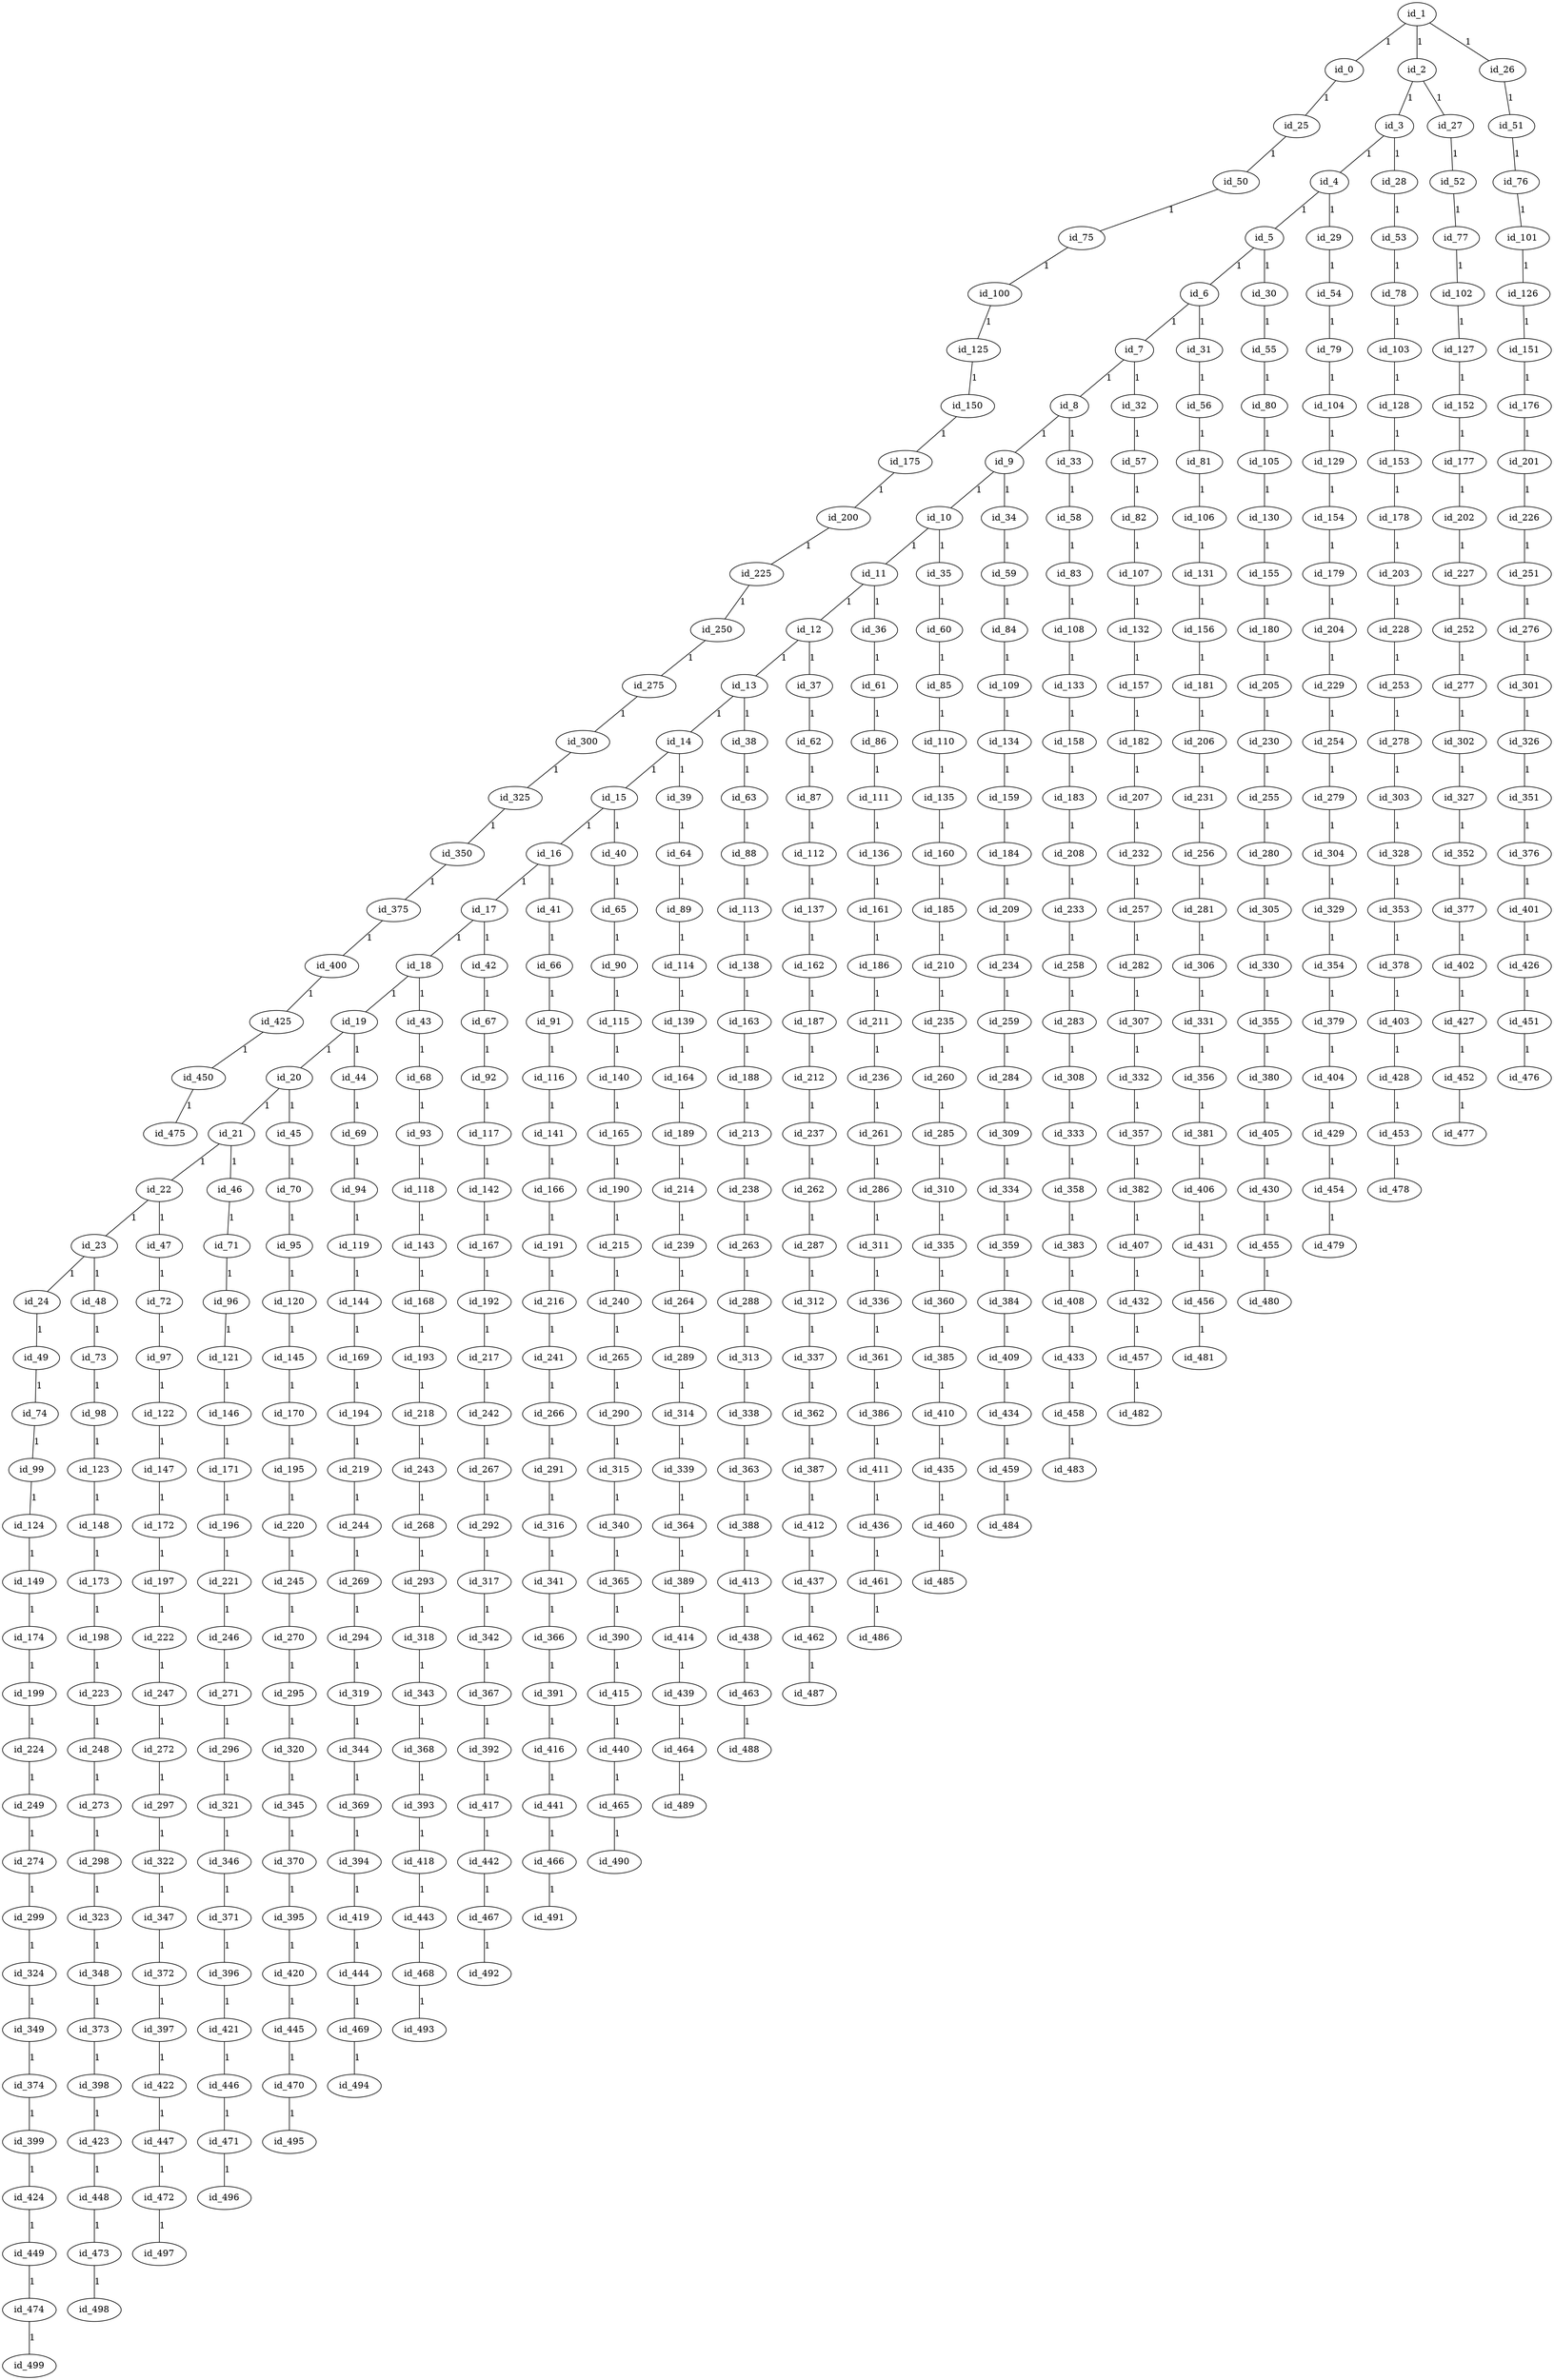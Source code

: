 graph GR{
id_0;
id_1;
id_2;
id_3;
id_4;
id_5;
id_6;
id_7;
id_8;
id_9;
id_10;
id_11;
id_12;
id_13;
id_14;
id_15;
id_16;
id_17;
id_18;
id_19;
id_20;
id_21;
id_22;
id_23;
id_24;
id_25;
id_26;
id_27;
id_28;
id_29;
id_30;
id_31;
id_32;
id_33;
id_34;
id_35;
id_36;
id_37;
id_38;
id_39;
id_40;
id_41;
id_42;
id_43;
id_44;
id_45;
id_46;
id_47;
id_48;
id_49;
id_50;
id_51;
id_52;
id_53;
id_54;
id_55;
id_56;
id_57;
id_58;
id_59;
id_60;
id_61;
id_62;
id_63;
id_64;
id_65;
id_66;
id_67;
id_68;
id_69;
id_70;
id_71;
id_72;
id_73;
id_74;
id_75;
id_76;
id_77;
id_78;
id_79;
id_80;
id_81;
id_82;
id_83;
id_84;
id_85;
id_86;
id_87;
id_88;
id_89;
id_90;
id_91;
id_92;
id_93;
id_94;
id_95;
id_96;
id_97;
id_98;
id_99;
id_100;
id_101;
id_102;
id_103;
id_104;
id_105;
id_106;
id_107;
id_108;
id_109;
id_110;
id_111;
id_112;
id_113;
id_114;
id_115;
id_116;
id_117;
id_118;
id_119;
id_120;
id_121;
id_122;
id_123;
id_124;
id_125;
id_126;
id_127;
id_128;
id_129;
id_130;
id_131;
id_132;
id_133;
id_134;
id_135;
id_136;
id_137;
id_138;
id_139;
id_140;
id_141;
id_142;
id_143;
id_144;
id_145;
id_146;
id_147;
id_148;
id_149;
id_150;
id_151;
id_152;
id_153;
id_154;
id_155;
id_156;
id_157;
id_158;
id_159;
id_160;
id_161;
id_162;
id_163;
id_164;
id_165;
id_166;
id_167;
id_168;
id_169;
id_170;
id_171;
id_172;
id_173;
id_174;
id_175;
id_176;
id_177;
id_178;
id_179;
id_180;
id_181;
id_182;
id_183;
id_184;
id_185;
id_186;
id_187;
id_188;
id_189;
id_190;
id_191;
id_192;
id_193;
id_194;
id_195;
id_196;
id_197;
id_198;
id_199;
id_200;
id_201;
id_202;
id_203;
id_204;
id_205;
id_206;
id_207;
id_208;
id_209;
id_210;
id_211;
id_212;
id_213;
id_214;
id_215;
id_216;
id_217;
id_218;
id_219;
id_220;
id_221;
id_222;
id_223;
id_224;
id_225;
id_226;
id_227;
id_228;
id_229;
id_230;
id_231;
id_232;
id_233;
id_234;
id_235;
id_236;
id_237;
id_238;
id_239;
id_240;
id_241;
id_242;
id_243;
id_244;
id_245;
id_246;
id_247;
id_248;
id_249;
id_250;
id_251;
id_252;
id_253;
id_254;
id_255;
id_256;
id_257;
id_258;
id_259;
id_260;
id_261;
id_262;
id_263;
id_264;
id_265;
id_266;
id_267;
id_268;
id_269;
id_270;
id_271;
id_272;
id_273;
id_274;
id_275;
id_276;
id_277;
id_278;
id_279;
id_280;
id_281;
id_282;
id_283;
id_284;
id_285;
id_286;
id_287;
id_288;
id_289;
id_290;
id_291;
id_292;
id_293;
id_294;
id_295;
id_296;
id_297;
id_298;
id_299;
id_300;
id_301;
id_302;
id_303;
id_304;
id_305;
id_306;
id_307;
id_308;
id_309;
id_310;
id_311;
id_312;
id_313;
id_314;
id_315;
id_316;
id_317;
id_318;
id_319;
id_320;
id_321;
id_322;
id_323;
id_324;
id_325;
id_326;
id_327;
id_328;
id_329;
id_330;
id_331;
id_332;
id_333;
id_334;
id_335;
id_336;
id_337;
id_338;
id_339;
id_340;
id_341;
id_342;
id_343;
id_344;
id_345;
id_346;
id_347;
id_348;
id_349;
id_350;
id_351;
id_352;
id_353;
id_354;
id_355;
id_356;
id_357;
id_358;
id_359;
id_360;
id_361;
id_362;
id_363;
id_364;
id_365;
id_366;
id_367;
id_368;
id_369;
id_370;
id_371;
id_372;
id_373;
id_374;
id_375;
id_376;
id_377;
id_378;
id_379;
id_380;
id_381;
id_382;
id_383;
id_384;
id_385;
id_386;
id_387;
id_388;
id_389;
id_390;
id_391;
id_392;
id_393;
id_394;
id_395;
id_396;
id_397;
id_398;
id_399;
id_400;
id_401;
id_402;
id_403;
id_404;
id_405;
id_406;
id_407;
id_408;
id_409;
id_410;
id_411;
id_412;
id_413;
id_414;
id_415;
id_416;
id_417;
id_418;
id_419;
id_420;
id_421;
id_422;
id_423;
id_424;
id_425;
id_426;
id_427;
id_428;
id_429;
id_430;
id_431;
id_432;
id_433;
id_434;
id_435;
id_436;
id_437;
id_438;
id_439;
id_440;
id_441;
id_442;
id_443;
id_444;
id_445;
id_446;
id_447;
id_448;
id_449;
id_450;
id_451;
id_452;
id_453;
id_454;
id_455;
id_456;
id_457;
id_458;
id_459;
id_460;
id_461;
id_462;
id_463;
id_464;
id_465;
id_466;
id_467;
id_468;
id_469;
id_470;
id_471;
id_472;
id_473;
id_474;
id_475;
id_476;
id_477;
id_478;
id_479;
id_480;
id_481;
id_482;
id_483;
id_484;
id_485;
id_486;
id_487;
id_488;
id_489;
id_490;
id_491;
id_492;
id_493;
id_494;
id_495;
id_496;
id_497;
id_498;
id_499;
id_1--id_0[label=1];
id_1--id_2[label=1];
id_1--id_26[label=1];
id_0--id_25[label=1];
id_2--id_3[label=1];
id_2--id_27[label=1];
id_26--id_51[label=1];
id_25--id_50[label=1];
id_3--id_4[label=1];
id_3--id_28[label=1];
id_27--id_52[label=1];
id_51--id_76[label=1];
id_50--id_75[label=1];
id_4--id_5[label=1];
id_4--id_29[label=1];
id_28--id_53[label=1];
id_52--id_77[label=1];
id_76--id_101[label=1];
id_75--id_100[label=1];
id_5--id_6[label=1];
id_5--id_30[label=1];
id_29--id_54[label=1];
id_53--id_78[label=1];
id_77--id_102[label=1];
id_101--id_126[label=1];
id_100--id_125[label=1];
id_6--id_7[label=1];
id_6--id_31[label=1];
id_30--id_55[label=1];
id_54--id_79[label=1];
id_78--id_103[label=1];
id_102--id_127[label=1];
id_126--id_151[label=1];
id_125--id_150[label=1];
id_7--id_8[label=1];
id_7--id_32[label=1];
id_31--id_56[label=1];
id_55--id_80[label=1];
id_79--id_104[label=1];
id_103--id_128[label=1];
id_127--id_152[label=1];
id_151--id_176[label=1];
id_150--id_175[label=1];
id_8--id_9[label=1];
id_8--id_33[label=1];
id_32--id_57[label=1];
id_56--id_81[label=1];
id_80--id_105[label=1];
id_104--id_129[label=1];
id_128--id_153[label=1];
id_152--id_177[label=1];
id_176--id_201[label=1];
id_175--id_200[label=1];
id_9--id_10[label=1];
id_9--id_34[label=1];
id_33--id_58[label=1];
id_57--id_82[label=1];
id_81--id_106[label=1];
id_105--id_130[label=1];
id_129--id_154[label=1];
id_153--id_178[label=1];
id_177--id_202[label=1];
id_201--id_226[label=1];
id_200--id_225[label=1];
id_10--id_11[label=1];
id_10--id_35[label=1];
id_34--id_59[label=1];
id_58--id_83[label=1];
id_82--id_107[label=1];
id_106--id_131[label=1];
id_130--id_155[label=1];
id_154--id_179[label=1];
id_178--id_203[label=1];
id_202--id_227[label=1];
id_226--id_251[label=1];
id_225--id_250[label=1];
id_11--id_12[label=1];
id_11--id_36[label=1];
id_35--id_60[label=1];
id_59--id_84[label=1];
id_83--id_108[label=1];
id_107--id_132[label=1];
id_131--id_156[label=1];
id_155--id_180[label=1];
id_179--id_204[label=1];
id_203--id_228[label=1];
id_227--id_252[label=1];
id_251--id_276[label=1];
id_250--id_275[label=1];
id_12--id_13[label=1];
id_12--id_37[label=1];
id_36--id_61[label=1];
id_60--id_85[label=1];
id_84--id_109[label=1];
id_108--id_133[label=1];
id_132--id_157[label=1];
id_156--id_181[label=1];
id_180--id_205[label=1];
id_204--id_229[label=1];
id_228--id_253[label=1];
id_252--id_277[label=1];
id_276--id_301[label=1];
id_275--id_300[label=1];
id_13--id_14[label=1];
id_13--id_38[label=1];
id_37--id_62[label=1];
id_61--id_86[label=1];
id_85--id_110[label=1];
id_109--id_134[label=1];
id_133--id_158[label=1];
id_157--id_182[label=1];
id_181--id_206[label=1];
id_205--id_230[label=1];
id_229--id_254[label=1];
id_253--id_278[label=1];
id_277--id_302[label=1];
id_301--id_326[label=1];
id_300--id_325[label=1];
id_14--id_15[label=1];
id_14--id_39[label=1];
id_38--id_63[label=1];
id_62--id_87[label=1];
id_86--id_111[label=1];
id_110--id_135[label=1];
id_134--id_159[label=1];
id_158--id_183[label=1];
id_182--id_207[label=1];
id_206--id_231[label=1];
id_230--id_255[label=1];
id_254--id_279[label=1];
id_278--id_303[label=1];
id_302--id_327[label=1];
id_326--id_351[label=1];
id_325--id_350[label=1];
id_15--id_16[label=1];
id_15--id_40[label=1];
id_39--id_64[label=1];
id_63--id_88[label=1];
id_87--id_112[label=1];
id_111--id_136[label=1];
id_135--id_160[label=1];
id_159--id_184[label=1];
id_183--id_208[label=1];
id_207--id_232[label=1];
id_231--id_256[label=1];
id_255--id_280[label=1];
id_279--id_304[label=1];
id_303--id_328[label=1];
id_327--id_352[label=1];
id_351--id_376[label=1];
id_350--id_375[label=1];
id_16--id_17[label=1];
id_16--id_41[label=1];
id_40--id_65[label=1];
id_64--id_89[label=1];
id_88--id_113[label=1];
id_112--id_137[label=1];
id_136--id_161[label=1];
id_160--id_185[label=1];
id_184--id_209[label=1];
id_208--id_233[label=1];
id_232--id_257[label=1];
id_256--id_281[label=1];
id_280--id_305[label=1];
id_304--id_329[label=1];
id_328--id_353[label=1];
id_352--id_377[label=1];
id_376--id_401[label=1];
id_375--id_400[label=1];
id_17--id_18[label=1];
id_17--id_42[label=1];
id_41--id_66[label=1];
id_65--id_90[label=1];
id_89--id_114[label=1];
id_113--id_138[label=1];
id_137--id_162[label=1];
id_161--id_186[label=1];
id_185--id_210[label=1];
id_209--id_234[label=1];
id_233--id_258[label=1];
id_257--id_282[label=1];
id_281--id_306[label=1];
id_305--id_330[label=1];
id_329--id_354[label=1];
id_353--id_378[label=1];
id_377--id_402[label=1];
id_401--id_426[label=1];
id_400--id_425[label=1];
id_18--id_19[label=1];
id_18--id_43[label=1];
id_42--id_67[label=1];
id_66--id_91[label=1];
id_90--id_115[label=1];
id_114--id_139[label=1];
id_138--id_163[label=1];
id_162--id_187[label=1];
id_186--id_211[label=1];
id_210--id_235[label=1];
id_234--id_259[label=1];
id_258--id_283[label=1];
id_282--id_307[label=1];
id_306--id_331[label=1];
id_330--id_355[label=1];
id_354--id_379[label=1];
id_378--id_403[label=1];
id_402--id_427[label=1];
id_426--id_451[label=1];
id_425--id_450[label=1];
id_19--id_20[label=1];
id_19--id_44[label=1];
id_43--id_68[label=1];
id_67--id_92[label=1];
id_91--id_116[label=1];
id_115--id_140[label=1];
id_139--id_164[label=1];
id_163--id_188[label=1];
id_187--id_212[label=1];
id_211--id_236[label=1];
id_235--id_260[label=1];
id_259--id_284[label=1];
id_283--id_308[label=1];
id_307--id_332[label=1];
id_331--id_356[label=1];
id_355--id_380[label=1];
id_379--id_404[label=1];
id_403--id_428[label=1];
id_427--id_452[label=1];
id_451--id_476[label=1];
id_450--id_475[label=1];
id_20--id_21[label=1];
id_20--id_45[label=1];
id_44--id_69[label=1];
id_68--id_93[label=1];
id_92--id_117[label=1];
id_116--id_141[label=1];
id_140--id_165[label=1];
id_164--id_189[label=1];
id_188--id_213[label=1];
id_212--id_237[label=1];
id_236--id_261[label=1];
id_260--id_285[label=1];
id_284--id_309[label=1];
id_308--id_333[label=1];
id_332--id_357[label=1];
id_356--id_381[label=1];
id_380--id_405[label=1];
id_404--id_429[label=1];
id_428--id_453[label=1];
id_452--id_477[label=1];
id_21--id_22[label=1];
id_21--id_46[label=1];
id_45--id_70[label=1];
id_69--id_94[label=1];
id_93--id_118[label=1];
id_117--id_142[label=1];
id_141--id_166[label=1];
id_165--id_190[label=1];
id_189--id_214[label=1];
id_213--id_238[label=1];
id_237--id_262[label=1];
id_261--id_286[label=1];
id_285--id_310[label=1];
id_309--id_334[label=1];
id_333--id_358[label=1];
id_357--id_382[label=1];
id_381--id_406[label=1];
id_405--id_430[label=1];
id_429--id_454[label=1];
id_453--id_478[label=1];
id_22--id_23[label=1];
id_22--id_47[label=1];
id_46--id_71[label=1];
id_70--id_95[label=1];
id_94--id_119[label=1];
id_118--id_143[label=1];
id_142--id_167[label=1];
id_166--id_191[label=1];
id_190--id_215[label=1];
id_214--id_239[label=1];
id_238--id_263[label=1];
id_262--id_287[label=1];
id_286--id_311[label=1];
id_310--id_335[label=1];
id_334--id_359[label=1];
id_358--id_383[label=1];
id_382--id_407[label=1];
id_406--id_431[label=1];
id_430--id_455[label=1];
id_454--id_479[label=1];
id_23--id_24[label=1];
id_23--id_48[label=1];
id_47--id_72[label=1];
id_71--id_96[label=1];
id_95--id_120[label=1];
id_119--id_144[label=1];
id_143--id_168[label=1];
id_167--id_192[label=1];
id_191--id_216[label=1];
id_215--id_240[label=1];
id_239--id_264[label=1];
id_263--id_288[label=1];
id_287--id_312[label=1];
id_311--id_336[label=1];
id_335--id_360[label=1];
id_359--id_384[label=1];
id_383--id_408[label=1];
id_407--id_432[label=1];
id_431--id_456[label=1];
id_455--id_480[label=1];
id_24--id_49[label=1];
id_48--id_73[label=1];
id_72--id_97[label=1];
id_96--id_121[label=1];
id_120--id_145[label=1];
id_144--id_169[label=1];
id_168--id_193[label=1];
id_192--id_217[label=1];
id_216--id_241[label=1];
id_240--id_265[label=1];
id_264--id_289[label=1];
id_288--id_313[label=1];
id_312--id_337[label=1];
id_336--id_361[label=1];
id_360--id_385[label=1];
id_384--id_409[label=1];
id_408--id_433[label=1];
id_432--id_457[label=1];
id_456--id_481[label=1];
id_49--id_74[label=1];
id_73--id_98[label=1];
id_97--id_122[label=1];
id_121--id_146[label=1];
id_145--id_170[label=1];
id_169--id_194[label=1];
id_193--id_218[label=1];
id_217--id_242[label=1];
id_241--id_266[label=1];
id_265--id_290[label=1];
id_289--id_314[label=1];
id_313--id_338[label=1];
id_337--id_362[label=1];
id_361--id_386[label=1];
id_385--id_410[label=1];
id_409--id_434[label=1];
id_433--id_458[label=1];
id_457--id_482[label=1];
id_74--id_99[label=1];
id_98--id_123[label=1];
id_122--id_147[label=1];
id_146--id_171[label=1];
id_170--id_195[label=1];
id_194--id_219[label=1];
id_218--id_243[label=1];
id_242--id_267[label=1];
id_266--id_291[label=1];
id_290--id_315[label=1];
id_314--id_339[label=1];
id_338--id_363[label=1];
id_362--id_387[label=1];
id_386--id_411[label=1];
id_410--id_435[label=1];
id_434--id_459[label=1];
id_458--id_483[label=1];
id_99--id_124[label=1];
id_123--id_148[label=1];
id_147--id_172[label=1];
id_171--id_196[label=1];
id_195--id_220[label=1];
id_219--id_244[label=1];
id_243--id_268[label=1];
id_267--id_292[label=1];
id_291--id_316[label=1];
id_315--id_340[label=1];
id_339--id_364[label=1];
id_363--id_388[label=1];
id_387--id_412[label=1];
id_411--id_436[label=1];
id_435--id_460[label=1];
id_459--id_484[label=1];
id_124--id_149[label=1];
id_148--id_173[label=1];
id_172--id_197[label=1];
id_196--id_221[label=1];
id_220--id_245[label=1];
id_244--id_269[label=1];
id_268--id_293[label=1];
id_292--id_317[label=1];
id_316--id_341[label=1];
id_340--id_365[label=1];
id_364--id_389[label=1];
id_388--id_413[label=1];
id_412--id_437[label=1];
id_436--id_461[label=1];
id_460--id_485[label=1];
id_149--id_174[label=1];
id_173--id_198[label=1];
id_197--id_222[label=1];
id_221--id_246[label=1];
id_245--id_270[label=1];
id_269--id_294[label=1];
id_293--id_318[label=1];
id_317--id_342[label=1];
id_341--id_366[label=1];
id_365--id_390[label=1];
id_389--id_414[label=1];
id_413--id_438[label=1];
id_437--id_462[label=1];
id_461--id_486[label=1];
id_174--id_199[label=1];
id_198--id_223[label=1];
id_222--id_247[label=1];
id_246--id_271[label=1];
id_270--id_295[label=1];
id_294--id_319[label=1];
id_318--id_343[label=1];
id_342--id_367[label=1];
id_366--id_391[label=1];
id_390--id_415[label=1];
id_414--id_439[label=1];
id_438--id_463[label=1];
id_462--id_487[label=1];
id_199--id_224[label=1];
id_223--id_248[label=1];
id_247--id_272[label=1];
id_271--id_296[label=1];
id_295--id_320[label=1];
id_319--id_344[label=1];
id_343--id_368[label=1];
id_367--id_392[label=1];
id_391--id_416[label=1];
id_415--id_440[label=1];
id_439--id_464[label=1];
id_463--id_488[label=1];
id_224--id_249[label=1];
id_248--id_273[label=1];
id_272--id_297[label=1];
id_296--id_321[label=1];
id_320--id_345[label=1];
id_344--id_369[label=1];
id_368--id_393[label=1];
id_392--id_417[label=1];
id_416--id_441[label=1];
id_440--id_465[label=1];
id_464--id_489[label=1];
id_249--id_274[label=1];
id_273--id_298[label=1];
id_297--id_322[label=1];
id_321--id_346[label=1];
id_345--id_370[label=1];
id_369--id_394[label=1];
id_393--id_418[label=1];
id_417--id_442[label=1];
id_441--id_466[label=1];
id_465--id_490[label=1];
id_274--id_299[label=1];
id_298--id_323[label=1];
id_322--id_347[label=1];
id_346--id_371[label=1];
id_370--id_395[label=1];
id_394--id_419[label=1];
id_418--id_443[label=1];
id_442--id_467[label=1];
id_466--id_491[label=1];
id_299--id_324[label=1];
id_323--id_348[label=1];
id_347--id_372[label=1];
id_371--id_396[label=1];
id_395--id_420[label=1];
id_419--id_444[label=1];
id_443--id_468[label=1];
id_467--id_492[label=1];
id_324--id_349[label=1];
id_348--id_373[label=1];
id_372--id_397[label=1];
id_396--id_421[label=1];
id_420--id_445[label=1];
id_444--id_469[label=1];
id_468--id_493[label=1];
id_349--id_374[label=1];
id_373--id_398[label=1];
id_397--id_422[label=1];
id_421--id_446[label=1];
id_445--id_470[label=1];
id_469--id_494[label=1];
id_374--id_399[label=1];
id_398--id_423[label=1];
id_422--id_447[label=1];
id_446--id_471[label=1];
id_470--id_495[label=1];
id_399--id_424[label=1];
id_423--id_448[label=1];
id_447--id_472[label=1];
id_471--id_496[label=1];
id_424--id_449[label=1];
id_448--id_473[label=1];
id_472--id_497[label=1];
id_449--id_474[label=1];
id_473--id_498[label=1];
id_474--id_499[label=1];
}